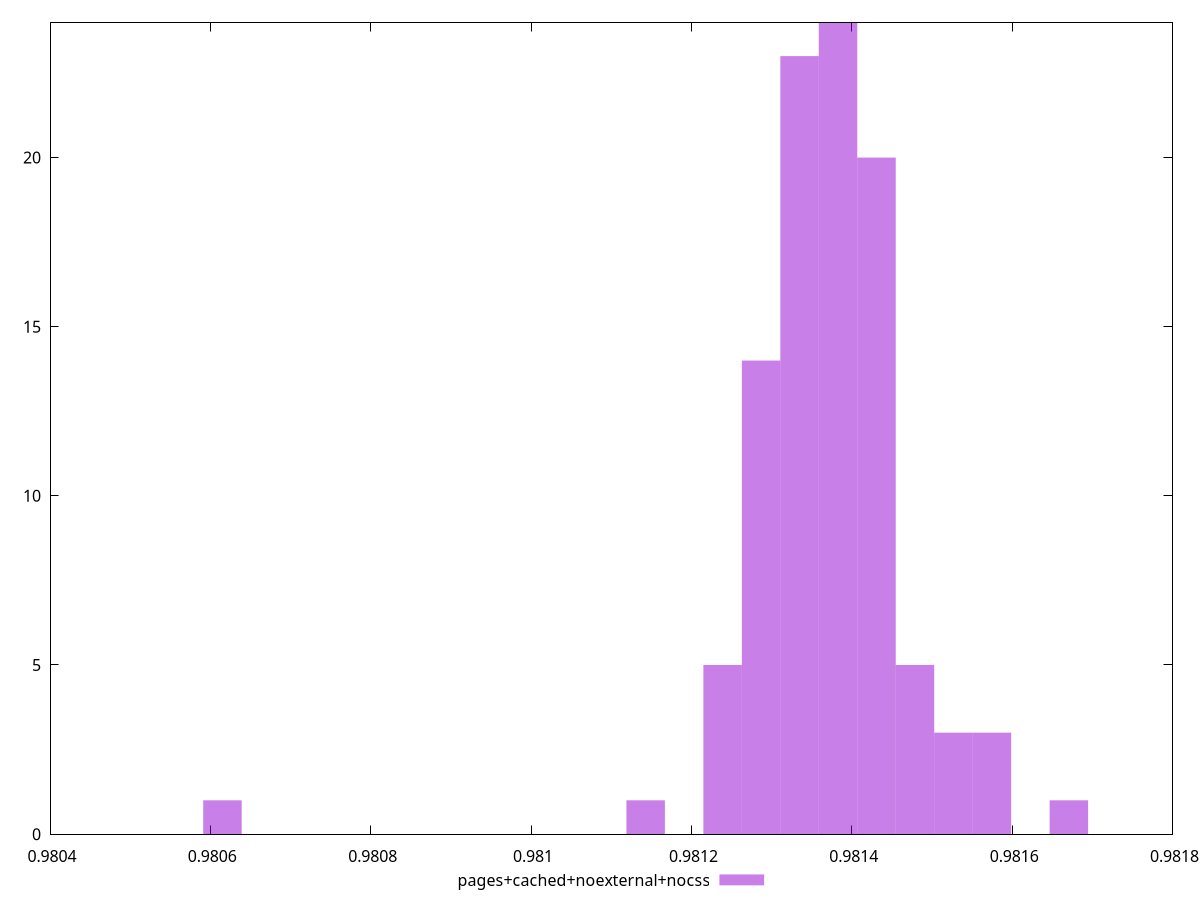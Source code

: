 $_pagesCachedNoexternalNocss <<EOF
0.9813348519589211 23
0.9812388825831488 5
0.9814308213346933 20
0.981286867271035 14
0.9815267907104656 3
0.9813828366468071 24
0.9814788060225794 5
0.9815747753983517 3
0.9811429132073767 1
0.9806150816406294 1
0.9816707447741239 1
EOF
set key outside below
set terminal pngcairo
set output "report_00005_2020-11-02T22-26-11.212Z/first-meaningful-paint/pages+cached+noexternal+nocss//hist.png"
set yrange [0:24]
set boxwidth 0.00004798468788611418
set style fill transparent solid 0.5 noborder
plot $_pagesCachedNoexternalNocss title "pages+cached+noexternal+nocss" with boxes ,